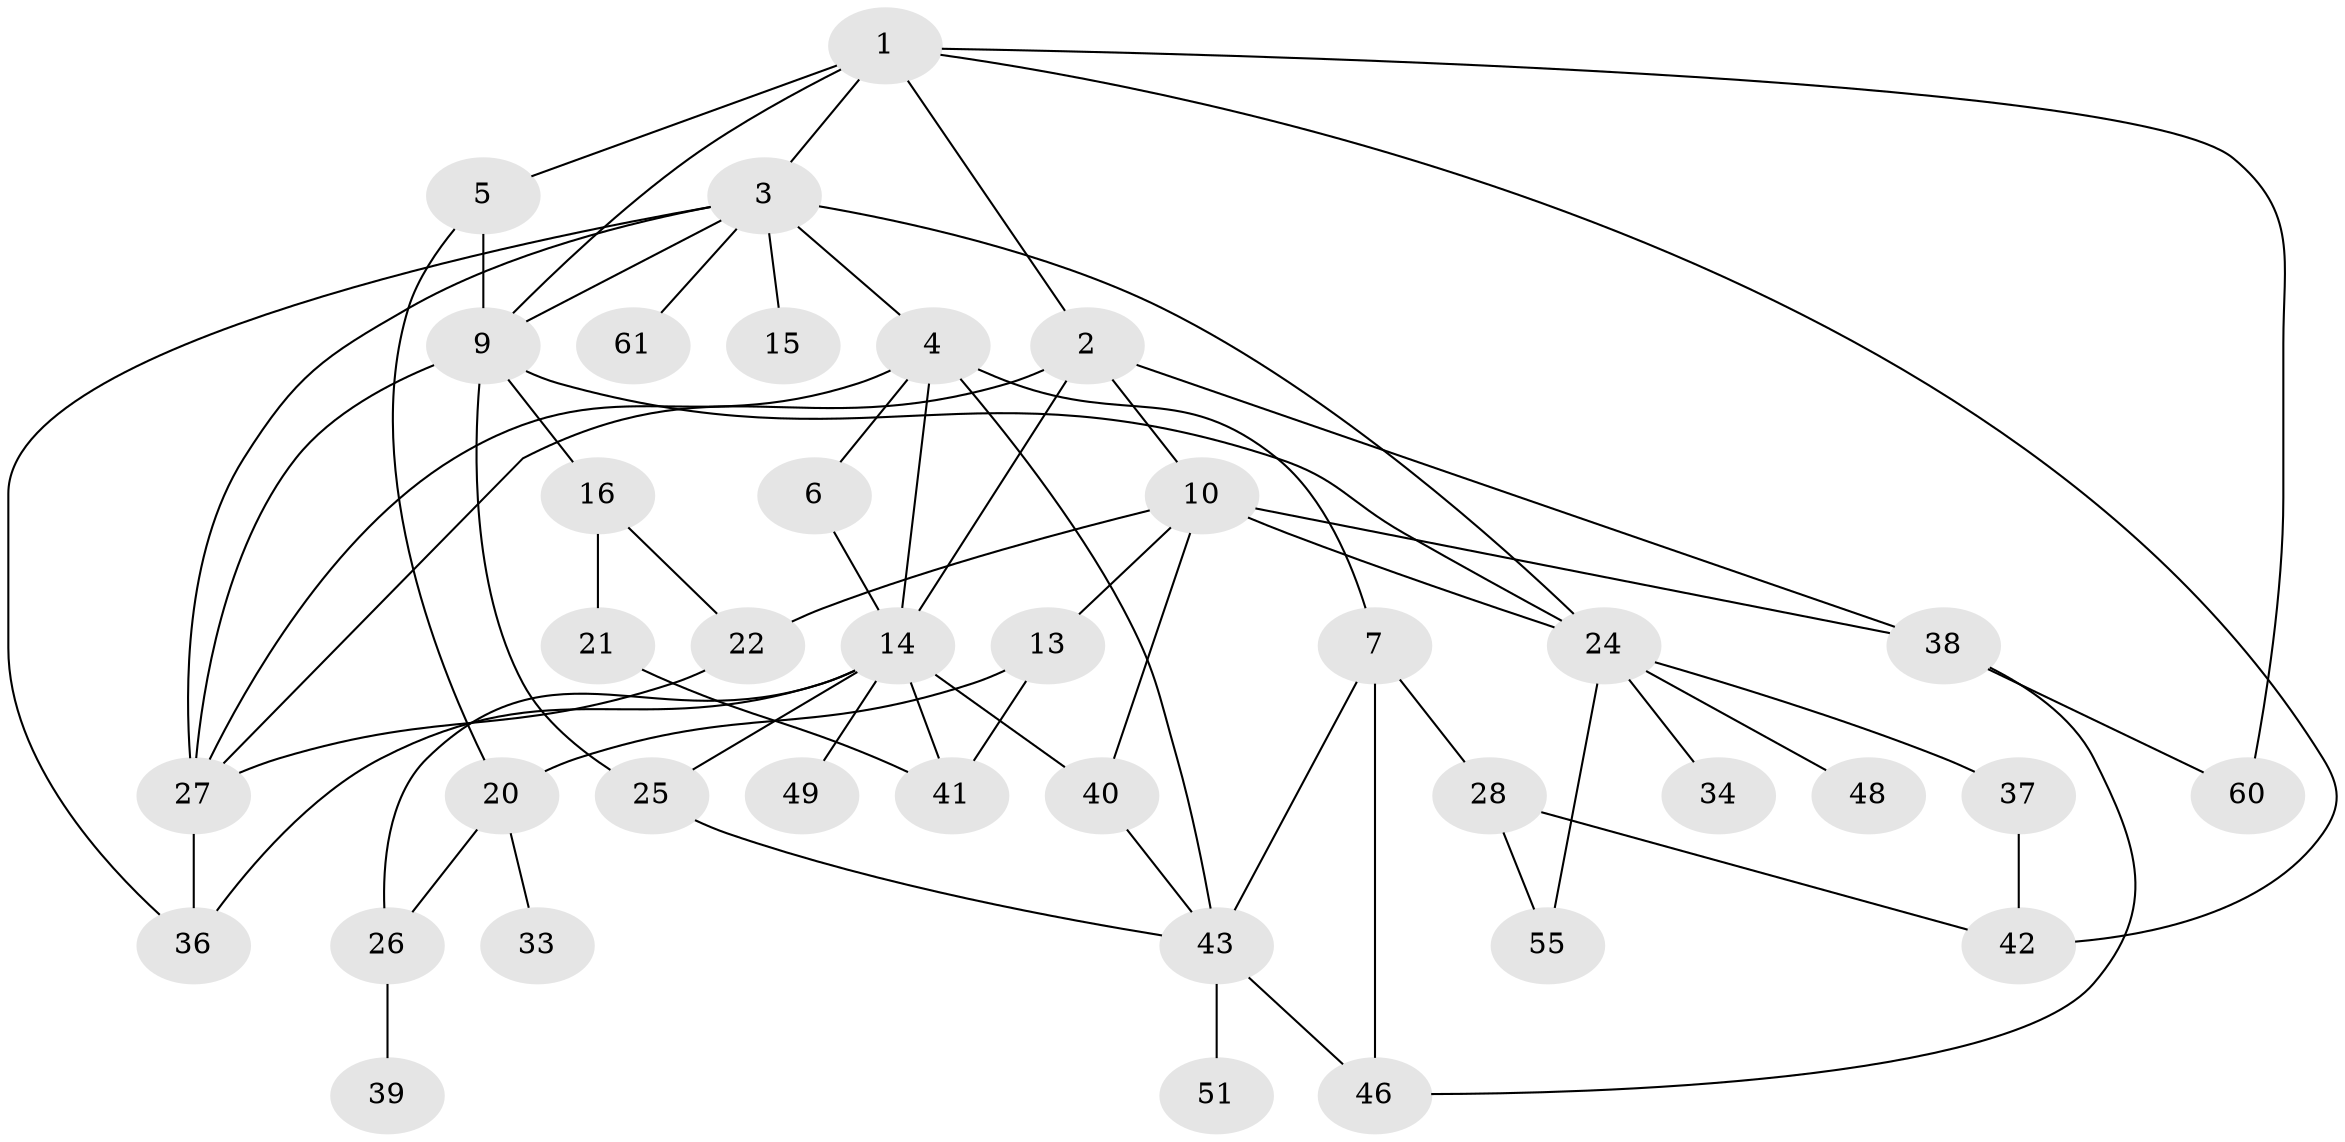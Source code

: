 // original degree distribution, {7: 0.01639344262295082, 4: 0.18032786885245902, 6: 0.06557377049180328, 2: 0.13114754098360656, 3: 0.29508196721311475, 5: 0.06557377049180328, 1: 0.2459016393442623}
// Generated by graph-tools (version 1.1) at 2025/10/02/27/25 16:10:53]
// undirected, 38 vertices, 66 edges
graph export_dot {
graph [start="1"]
  node [color=gray90,style=filled];
  1 [super="+18"];
  2 [super="+8"];
  3 [super="+19"];
  4 [super="+11"];
  5 [super="+53"];
  6;
  7 [super="+32"];
  9 [super="+12"];
  10 [super="+30"];
  13;
  14 [super="+59"];
  15;
  16 [super="+17"];
  20 [super="+23"];
  21 [super="+31"];
  22 [super="+44"];
  24 [super="+29"];
  25;
  26;
  27 [super="+47"];
  28 [super="+35"];
  33;
  34;
  36 [super="+56"];
  37;
  38 [super="+54"];
  39;
  40 [super="+57"];
  41;
  42 [super="+45"];
  43 [super="+50"];
  46 [super="+52"];
  48;
  49;
  51;
  55 [super="+58"];
  60;
  61;
  1 -- 2;
  1 -- 3;
  1 -- 5;
  1 -- 9;
  1 -- 60;
  1 -- 42;
  2 -- 10;
  2 -- 38;
  2 -- 14;
  2 -- 27;
  3 -- 4;
  3 -- 15;
  3 -- 36;
  3 -- 9;
  3 -- 61;
  3 -- 24;
  3 -- 27;
  4 -- 6;
  4 -- 7;
  4 -- 27;
  4 -- 43;
  4 -- 14;
  5 -- 20;
  5 -- 9;
  6 -- 14;
  7 -- 28;
  7 -- 46 [weight=2];
  7 -- 43;
  9 -- 24;
  9 -- 25;
  9 -- 16;
  9 -- 27;
  10 -- 13;
  10 -- 22;
  10 -- 24;
  10 -- 40;
  10 -- 38;
  13 -- 41;
  13 -- 20;
  14 -- 36;
  14 -- 49;
  14 -- 25;
  14 -- 40;
  14 -- 41;
  14 -- 26;
  16 -- 21;
  16 -- 22;
  20 -- 26;
  20 -- 33;
  21 -- 41;
  22 -- 27;
  24 -- 48;
  24 -- 34;
  24 -- 37;
  24 -- 55;
  25 -- 43;
  26 -- 39;
  27 -- 36;
  28 -- 42;
  28 -- 55;
  37 -- 42;
  38 -- 60;
  38 -- 46;
  40 -- 43;
  43 -- 51;
  43 -- 46;
}
